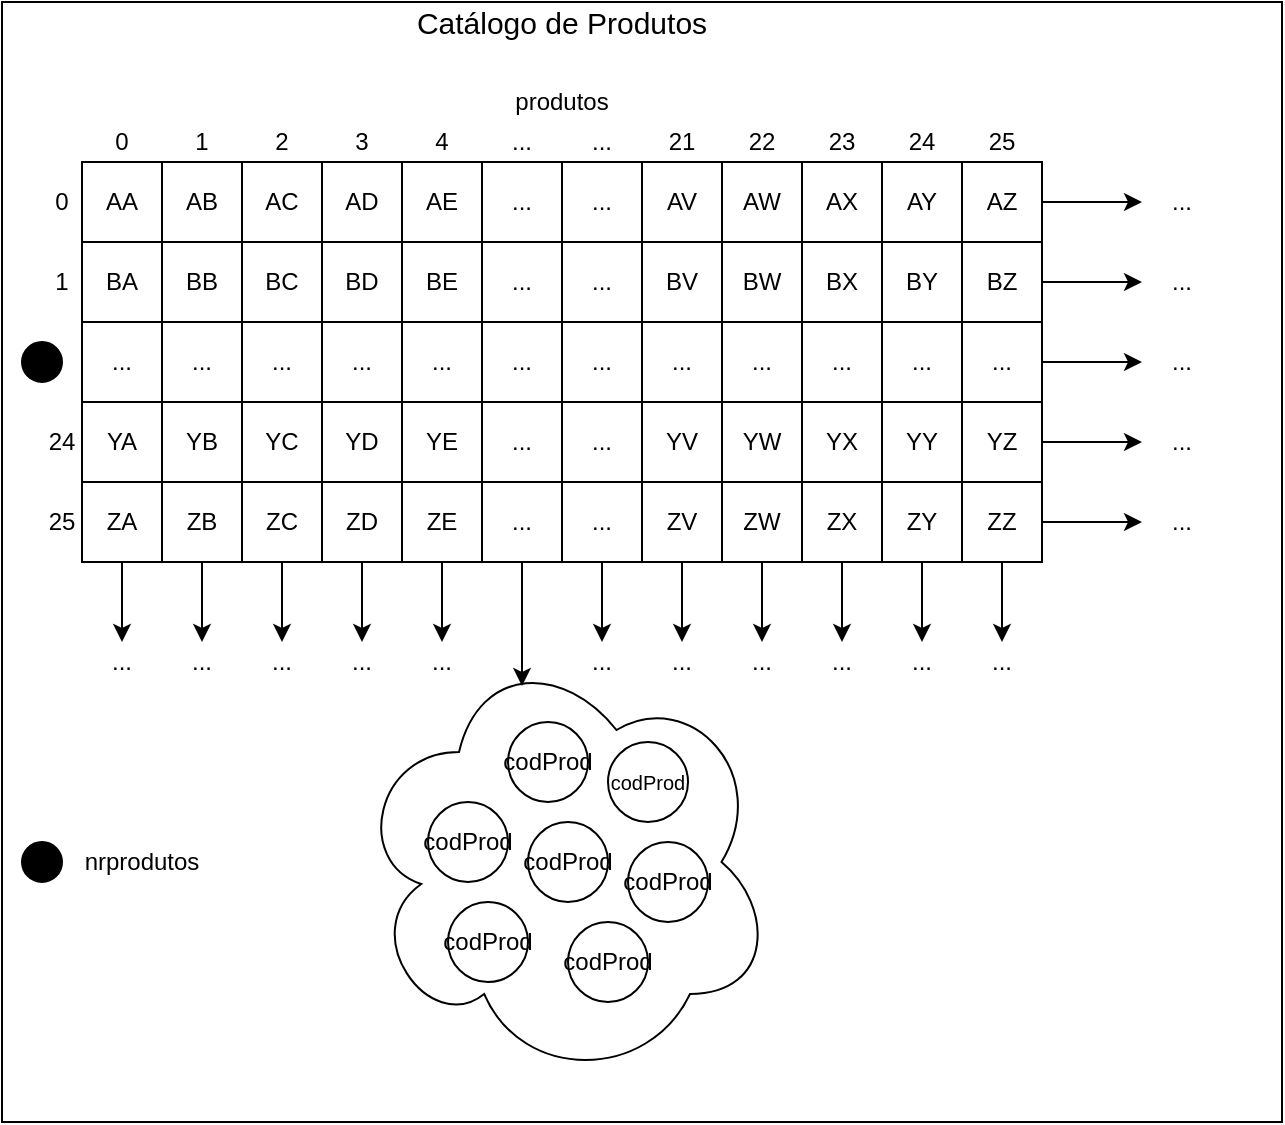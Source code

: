 <mxfile version="10.7.3" type="device"><diagram id="8GkzO-2iXQMkuJmufmp5" name="Page-1"><mxGraphModel dx="840" dy="447" grid="1" gridSize="10" guides="1" tooltips="1" connect="1" arrows="1" fold="1" page="1" pageScale="1" pageWidth="850" pageHeight="1100" math="0" shadow="0"><root><mxCell id="0"/><mxCell id="1" parent="0"/><mxCell id="2WYAGC3ekxAIEiTmy_mu-112" value="" style="rounded=0;whiteSpace=wrap;html=1;" parent="1" vertex="1"><mxGeometry x="80" y="40" width="640" height="560" as="geometry"/></mxCell><mxCell id="2WYAGC3ekxAIEiTmy_mu-1" value="AA" style="whiteSpace=wrap;html=1;aspect=fixed;" parent="1" vertex="1"><mxGeometry x="120" y="120" width="40" height="40" as="geometry"/></mxCell><mxCell id="2WYAGC3ekxAIEiTmy_mu-2" value="AB" style="whiteSpace=wrap;html=1;aspect=fixed;" parent="1" vertex="1"><mxGeometry x="160" y="120" width="40" height="40" as="geometry"/></mxCell><mxCell id="2WYAGC3ekxAIEiTmy_mu-4" value="AD" style="whiteSpace=wrap;html=1;aspect=fixed;" parent="1" vertex="1"><mxGeometry x="240" y="120" width="40" height="40" as="geometry"/></mxCell><mxCell id="2WYAGC3ekxAIEiTmy_mu-7" value="AE" style="whiteSpace=wrap;html=1;aspect=fixed;" parent="1" vertex="1"><mxGeometry x="280" y="120" width="40" height="40" as="geometry"/></mxCell><mxCell id="2WYAGC3ekxAIEiTmy_mu-8" value="..." style="whiteSpace=wrap;html=1;aspect=fixed;" parent="1" vertex="1"><mxGeometry x="320" y="120" width="40" height="40" as="geometry"/></mxCell><mxCell id="2WYAGC3ekxAIEiTmy_mu-10" value="AV" style="whiteSpace=wrap;html=1;aspect=fixed;" parent="1" vertex="1"><mxGeometry x="400" y="120" width="40" height="40" as="geometry"/></mxCell><mxCell id="2WYAGC3ekxAIEiTmy_mu-11" value="AW" style="whiteSpace=wrap;html=1;aspect=fixed;" parent="1" vertex="1"><mxGeometry x="440" y="120" width="40" height="40" as="geometry"/></mxCell><mxCell id="2WYAGC3ekxAIEiTmy_mu-12" value="AX" style="whiteSpace=wrap;html=1;aspect=fixed;" parent="1" vertex="1"><mxGeometry x="480" y="120" width="40" height="40" as="geometry"/></mxCell><mxCell id="2WYAGC3ekxAIEiTmy_mu-13" value="AY" style="whiteSpace=wrap;html=1;aspect=fixed;" parent="1" vertex="1"><mxGeometry x="520" y="120" width="40" height="40" as="geometry"/></mxCell><mxCell id="2WYAGC3ekxAIEiTmy_mu-14" value="AZ" style="whiteSpace=wrap;html=1;aspect=fixed;" parent="1" vertex="1"><mxGeometry x="560" y="120" width="40" height="40" as="geometry"/></mxCell><mxCell id="2WYAGC3ekxAIEiTmy_mu-16" value="produtos&lt;br&gt;" style="text;html=1;strokeColor=none;fillColor=none;align=center;verticalAlign=middle;whiteSpace=wrap;rounded=0;" parent="1" vertex="1"><mxGeometry x="340" y="80" width="40" height="20" as="geometry"/></mxCell><mxCell id="2WYAGC3ekxAIEiTmy_mu-43" value="..." style="whiteSpace=wrap;html=1;aspect=fixed;" parent="1" vertex="1"><mxGeometry x="360" y="120" width="40" height="40" as="geometry"/></mxCell><mxCell id="2WYAGC3ekxAIEiTmy_mu-44" value="AC" style="whiteSpace=wrap;html=1;aspect=fixed;" parent="1" vertex="1"><mxGeometry x="200" y="120" width="40" height="40" as="geometry"/></mxCell><mxCell id="2WYAGC3ekxAIEiTmy_mu-45" value="0" style="text;html=1;strokeColor=none;fillColor=none;align=center;verticalAlign=middle;whiteSpace=wrap;rounded=0;" parent="1" vertex="1"><mxGeometry x="120" y="100" width="40" height="20" as="geometry"/></mxCell><mxCell id="2WYAGC3ekxAIEiTmy_mu-47" value="1" style="text;html=1;strokeColor=none;fillColor=none;align=center;verticalAlign=middle;whiteSpace=wrap;rounded=0;" parent="1" vertex="1"><mxGeometry x="160" y="100" width="40" height="20" as="geometry"/></mxCell><mxCell id="2WYAGC3ekxAIEiTmy_mu-48" value="2" style="text;html=1;strokeColor=none;fillColor=none;align=center;verticalAlign=middle;whiteSpace=wrap;rounded=0;" parent="1" vertex="1"><mxGeometry x="200" y="100" width="40" height="20" as="geometry"/></mxCell><mxCell id="2WYAGC3ekxAIEiTmy_mu-49" value="3" style="text;html=1;strokeColor=none;fillColor=none;align=center;verticalAlign=middle;whiteSpace=wrap;rounded=0;" parent="1" vertex="1"><mxGeometry x="240" y="100" width="40" height="20" as="geometry"/></mxCell><mxCell id="2WYAGC3ekxAIEiTmy_mu-50" value="4" style="text;html=1;strokeColor=none;fillColor=none;align=center;verticalAlign=middle;whiteSpace=wrap;rounded=0;" parent="1" vertex="1"><mxGeometry x="280" y="100" width="40" height="20" as="geometry"/></mxCell><mxCell id="2WYAGC3ekxAIEiTmy_mu-51" value="...&lt;br&gt;" style="text;html=1;strokeColor=none;fillColor=none;align=center;verticalAlign=middle;whiteSpace=wrap;rounded=0;" parent="1" vertex="1"><mxGeometry x="320" y="100" width="40" height="20" as="geometry"/></mxCell><mxCell id="2WYAGC3ekxAIEiTmy_mu-52" value="...&lt;br&gt;" style="text;html=1;strokeColor=none;fillColor=none;align=center;verticalAlign=middle;whiteSpace=wrap;rounded=0;" parent="1" vertex="1"><mxGeometry x="360" y="100" width="40" height="20" as="geometry"/></mxCell><mxCell id="2WYAGC3ekxAIEiTmy_mu-53" value="21&lt;br&gt;" style="text;html=1;strokeColor=none;fillColor=none;align=center;verticalAlign=middle;whiteSpace=wrap;rounded=0;" parent="1" vertex="1"><mxGeometry x="400" y="100" width="40" height="20" as="geometry"/></mxCell><mxCell id="2WYAGC3ekxAIEiTmy_mu-54" value="22" style="text;html=1;strokeColor=none;fillColor=none;align=center;verticalAlign=middle;whiteSpace=wrap;rounded=0;" parent="1" vertex="1"><mxGeometry x="440" y="100" width="40" height="20" as="geometry"/></mxCell><mxCell id="2WYAGC3ekxAIEiTmy_mu-55" value="23" style="text;html=1;strokeColor=none;fillColor=none;align=center;verticalAlign=middle;whiteSpace=wrap;rounded=0;" parent="1" vertex="1"><mxGeometry x="480" y="100" width="40" height="20" as="geometry"/></mxCell><mxCell id="2WYAGC3ekxAIEiTmy_mu-56" value="24" style="text;html=1;strokeColor=none;fillColor=none;align=center;verticalAlign=middle;whiteSpace=wrap;rounded=0;" parent="1" vertex="1"><mxGeometry x="520" y="100" width="40" height="20" as="geometry"/></mxCell><mxCell id="2WYAGC3ekxAIEiTmy_mu-57" value="25" style="text;html=1;strokeColor=none;fillColor=none;align=center;verticalAlign=middle;whiteSpace=wrap;rounded=0;" parent="1" vertex="1"><mxGeometry x="560" y="100" width="40" height="20" as="geometry"/></mxCell><mxCell id="2WYAGC3ekxAIEiTmy_mu-113" value="&lt;font style=&quot;font-size: 15px&quot;&gt;Catálogo de Produtos&lt;/font&gt;" style="text;html=1;strokeColor=none;fillColor=none;align=center;verticalAlign=middle;whiteSpace=wrap;rounded=0;" parent="1" vertex="1"><mxGeometry x="275" y="40" width="170" height="20" as="geometry"/></mxCell><mxCell id="oajo3EewrHqtLTFTCP4h-1" value="" style="endArrow=classic;html=1;exitX=0.5;exitY=1;exitDx=0;exitDy=0;entryX=0.4;entryY=0.1;entryDx=0;entryDy=0;entryPerimeter=0;" parent="1" edge="1" target="KTZOIgyXIGKx8d1WH_tB-1"><mxGeometry width="50" height="50" relative="1" as="geometry"><mxPoint x="340" y="320" as="sourcePoint"/><mxPoint x="340" y="360" as="targetPoint"/></mxGeometry></mxCell><mxCell id="oajo3EewrHqtLTFTCP4h-2" value="" style="endArrow=classic;html=1;exitX=0.5;exitY=1;exitDx=0;exitDy=0;" parent="1" edge="1"><mxGeometry width="50" height="50" relative="1" as="geometry"><mxPoint x="540" y="320" as="sourcePoint"/><mxPoint x="540" y="360" as="targetPoint"/></mxGeometry></mxCell><mxCell id="oajo3EewrHqtLTFTCP4h-3" value="...&lt;br&gt;" style="text;html=1;strokeColor=none;fillColor=none;align=center;verticalAlign=middle;whiteSpace=wrap;rounded=0;" parent="1" vertex="1"><mxGeometry x="520" y="360" width="40" height="20" as="geometry"/></mxCell><mxCell id="oajo3EewrHqtLTFTCP4h-4" value="" style="endArrow=classic;html=1;exitX=0.5;exitY=1;exitDx=0;exitDy=0;" parent="1" edge="1"><mxGeometry width="50" height="50" relative="1" as="geometry"><mxPoint x="420" y="320" as="sourcePoint"/><mxPoint x="420" y="360" as="targetPoint"/></mxGeometry></mxCell><mxCell id="oajo3EewrHqtLTFTCP4h-5" value="...&lt;br&gt;" style="text;html=1;strokeColor=none;fillColor=none;align=center;verticalAlign=middle;whiteSpace=wrap;rounded=0;" parent="1" vertex="1"><mxGeometry x="400" y="360" width="40" height="20" as="geometry"/></mxCell><mxCell id="oajo3EewrHqtLTFTCP4h-6" value="" style="endArrow=classic;html=1;exitX=0.5;exitY=1;exitDx=0;exitDy=0;" parent="1" edge="1"><mxGeometry width="50" height="50" relative="1" as="geometry"><mxPoint x="460" y="320" as="sourcePoint"/><mxPoint x="460" y="360" as="targetPoint"/></mxGeometry></mxCell><mxCell id="oajo3EewrHqtLTFTCP4h-7" value="...&lt;br&gt;" style="text;html=1;strokeColor=none;fillColor=none;align=center;verticalAlign=middle;whiteSpace=wrap;rounded=0;" parent="1" vertex="1"><mxGeometry x="440" y="360" width="40" height="20" as="geometry"/></mxCell><mxCell id="oajo3EewrHqtLTFTCP4h-8" value="" style="endArrow=classic;html=1;exitX=0.5;exitY=1;exitDx=0;exitDy=0;" parent="1" edge="1"><mxGeometry width="50" height="50" relative="1" as="geometry"><mxPoint x="500" y="320" as="sourcePoint"/><mxPoint x="500" y="360" as="targetPoint"/></mxGeometry></mxCell><mxCell id="oajo3EewrHqtLTFTCP4h-9" value="...&lt;br&gt;" style="text;html=1;strokeColor=none;fillColor=none;align=center;verticalAlign=middle;whiteSpace=wrap;rounded=0;" parent="1" vertex="1"><mxGeometry x="480" y="360" width="40" height="20" as="geometry"/></mxCell><mxCell id="oajo3EewrHqtLTFTCP4h-10" value="" style="endArrow=classic;html=1;exitX=0.5;exitY=1;exitDx=0;exitDy=0;" parent="1" edge="1"><mxGeometry width="50" height="50" relative="1" as="geometry"><mxPoint x="580" y="320" as="sourcePoint"/><mxPoint x="580" y="360" as="targetPoint"/></mxGeometry></mxCell><mxCell id="oajo3EewrHqtLTFTCP4h-11" value="...&lt;br&gt;" style="text;html=1;strokeColor=none;fillColor=none;align=center;verticalAlign=middle;whiteSpace=wrap;rounded=0;" parent="1" vertex="1"><mxGeometry x="560" y="360" width="40" height="20" as="geometry"/></mxCell><mxCell id="oajo3EewrHqtLTFTCP4h-12" value="" style="endArrow=classic;html=1;exitX=0.5;exitY=1;exitDx=0;exitDy=0;" parent="1" edge="1"><mxGeometry width="50" height="50" relative="1" as="geometry"><mxPoint x="380" y="320" as="sourcePoint"/><mxPoint x="380" y="360" as="targetPoint"/></mxGeometry></mxCell><mxCell id="oajo3EewrHqtLTFTCP4h-13" value="...&lt;br&gt;" style="text;html=1;strokeColor=none;fillColor=none;align=center;verticalAlign=middle;whiteSpace=wrap;rounded=0;" parent="1" vertex="1"><mxGeometry x="360" y="360" width="40" height="20" as="geometry"/></mxCell><mxCell id="oajo3EewrHqtLTFTCP4h-14" value="" style="endArrow=classic;html=1;exitX=0.5;exitY=1;exitDx=0;exitDy=0;" parent="1" edge="1"><mxGeometry width="50" height="50" relative="1" as="geometry"><mxPoint x="300" y="320" as="sourcePoint"/><mxPoint x="300" y="360" as="targetPoint"/></mxGeometry></mxCell><mxCell id="oajo3EewrHqtLTFTCP4h-15" value="...&lt;br&gt;" style="text;html=1;strokeColor=none;fillColor=none;align=center;verticalAlign=middle;whiteSpace=wrap;rounded=0;" parent="1" vertex="1"><mxGeometry x="280" y="360" width="40" height="20" as="geometry"/></mxCell><mxCell id="oajo3EewrHqtLTFTCP4h-16" value="" style="endArrow=classic;html=1;exitX=0.5;exitY=1;exitDx=0;exitDy=0;" parent="1" edge="1"><mxGeometry width="50" height="50" relative="1" as="geometry"><mxPoint x="260" y="320" as="sourcePoint"/><mxPoint x="260" y="360" as="targetPoint"/></mxGeometry></mxCell><mxCell id="oajo3EewrHqtLTFTCP4h-17" value="...&lt;br&gt;" style="text;html=1;strokeColor=none;fillColor=none;align=center;verticalAlign=middle;whiteSpace=wrap;rounded=0;" parent="1" vertex="1"><mxGeometry x="240" y="360" width="40" height="20" as="geometry"/></mxCell><mxCell id="oajo3EewrHqtLTFTCP4h-18" value="" style="endArrow=classic;html=1;exitX=0.5;exitY=1;exitDx=0;exitDy=0;" parent="1" edge="1"><mxGeometry width="50" height="50" relative="1" as="geometry"><mxPoint x="220" y="320" as="sourcePoint"/><mxPoint x="220" y="360" as="targetPoint"/></mxGeometry></mxCell><mxCell id="oajo3EewrHqtLTFTCP4h-19" value="...&lt;br&gt;" style="text;html=1;strokeColor=none;fillColor=none;align=center;verticalAlign=middle;whiteSpace=wrap;rounded=0;" parent="1" vertex="1"><mxGeometry x="200" y="360" width="40" height="20" as="geometry"/></mxCell><mxCell id="oajo3EewrHqtLTFTCP4h-20" value="" style="endArrow=classic;html=1;exitX=0.5;exitY=1;exitDx=0;exitDy=0;" parent="1" edge="1"><mxGeometry width="50" height="50" relative="1" as="geometry"><mxPoint x="180" y="320" as="sourcePoint"/><mxPoint x="180" y="360" as="targetPoint"/></mxGeometry></mxCell><mxCell id="oajo3EewrHqtLTFTCP4h-21" value="...&lt;br&gt;" style="text;html=1;strokeColor=none;fillColor=none;align=center;verticalAlign=middle;whiteSpace=wrap;rounded=0;" parent="1" vertex="1"><mxGeometry x="160" y="360" width="40" height="20" as="geometry"/></mxCell><mxCell id="oajo3EewrHqtLTFTCP4h-22" value="" style="endArrow=classic;html=1;" parent="1" edge="1"><mxGeometry width="50" height="50" relative="1" as="geometry"><mxPoint x="140" y="320" as="sourcePoint"/><mxPoint x="140" y="360" as="targetPoint"/></mxGeometry></mxCell><mxCell id="oajo3EewrHqtLTFTCP4h-23" value="...&lt;br&gt;" style="text;html=1;strokeColor=none;fillColor=none;align=center;verticalAlign=middle;whiteSpace=wrap;rounded=0;" parent="1" vertex="1"><mxGeometry x="120" y="360" width="40" height="20" as="geometry"/></mxCell><mxCell id="oajo3EewrHqtLTFTCP4h-24" value="BA" style="whiteSpace=wrap;html=1;aspect=fixed;" parent="1" vertex="1"><mxGeometry x="120" y="160" width="40" height="40" as="geometry"/></mxCell><mxCell id="oajo3EewrHqtLTFTCP4h-25" value="BB" style="whiteSpace=wrap;html=1;aspect=fixed;" parent="1" vertex="1"><mxGeometry x="160" y="160" width="40" height="40" as="geometry"/></mxCell><mxCell id="oajo3EewrHqtLTFTCP4h-26" value="BD" style="whiteSpace=wrap;html=1;aspect=fixed;" parent="1" vertex="1"><mxGeometry x="240" y="160" width="40" height="40" as="geometry"/></mxCell><mxCell id="oajo3EewrHqtLTFTCP4h-27" value="BE" style="whiteSpace=wrap;html=1;aspect=fixed;" parent="1" vertex="1"><mxGeometry x="280" y="160" width="40" height="40" as="geometry"/></mxCell><mxCell id="oajo3EewrHqtLTFTCP4h-28" value="..." style="whiteSpace=wrap;html=1;aspect=fixed;" parent="1" vertex="1"><mxGeometry x="320" y="160" width="40" height="40" as="geometry"/></mxCell><mxCell id="oajo3EewrHqtLTFTCP4h-29" value="BV" style="whiteSpace=wrap;html=1;aspect=fixed;" parent="1" vertex="1"><mxGeometry x="400" y="160" width="40" height="40" as="geometry"/></mxCell><mxCell id="oajo3EewrHqtLTFTCP4h-30" value="BW" style="whiteSpace=wrap;html=1;aspect=fixed;" parent="1" vertex="1"><mxGeometry x="440" y="160" width="40" height="40" as="geometry"/></mxCell><mxCell id="oajo3EewrHqtLTFTCP4h-31" value="BX" style="whiteSpace=wrap;html=1;aspect=fixed;" parent="1" vertex="1"><mxGeometry x="480" y="160" width="40" height="40" as="geometry"/></mxCell><mxCell id="oajo3EewrHqtLTFTCP4h-32" value="BY" style="whiteSpace=wrap;html=1;aspect=fixed;" parent="1" vertex="1"><mxGeometry x="520" y="160" width="40" height="40" as="geometry"/></mxCell><mxCell id="oajo3EewrHqtLTFTCP4h-33" value="BZ" style="whiteSpace=wrap;html=1;aspect=fixed;" parent="1" vertex="1"><mxGeometry x="560" y="160" width="40" height="40" as="geometry"/></mxCell><mxCell id="oajo3EewrHqtLTFTCP4h-34" value="..." style="whiteSpace=wrap;html=1;aspect=fixed;" parent="1" vertex="1"><mxGeometry x="360" y="160" width="40" height="40" as="geometry"/></mxCell><mxCell id="oajo3EewrHqtLTFTCP4h-35" value="BC" style="whiteSpace=wrap;html=1;aspect=fixed;" parent="1" vertex="1"><mxGeometry x="200" y="160" width="40" height="40" as="geometry"/></mxCell><mxCell id="oajo3EewrHqtLTFTCP4h-36" value="YA" style="whiteSpace=wrap;html=1;aspect=fixed;" parent="1" vertex="1"><mxGeometry x="120" y="240" width="40" height="40" as="geometry"/></mxCell><mxCell id="oajo3EewrHqtLTFTCP4h-37" value="YB" style="whiteSpace=wrap;html=1;aspect=fixed;" parent="1" vertex="1"><mxGeometry x="160" y="240" width="40" height="40" as="geometry"/></mxCell><mxCell id="oajo3EewrHqtLTFTCP4h-38" value="YD" style="whiteSpace=wrap;html=1;aspect=fixed;" parent="1" vertex="1"><mxGeometry x="240" y="240" width="40" height="40" as="geometry"/></mxCell><mxCell id="oajo3EewrHqtLTFTCP4h-39" value="YE" style="whiteSpace=wrap;html=1;aspect=fixed;" parent="1" vertex="1"><mxGeometry x="280" y="240" width="40" height="40" as="geometry"/></mxCell><mxCell id="oajo3EewrHqtLTFTCP4h-40" value="..." style="whiteSpace=wrap;html=1;aspect=fixed;" parent="1" vertex="1"><mxGeometry x="320" y="240" width="40" height="40" as="geometry"/></mxCell><mxCell id="oajo3EewrHqtLTFTCP4h-41" value="YV" style="whiteSpace=wrap;html=1;aspect=fixed;" parent="1" vertex="1"><mxGeometry x="400" y="240" width="40" height="40" as="geometry"/></mxCell><mxCell id="oajo3EewrHqtLTFTCP4h-42" value="YW" style="whiteSpace=wrap;html=1;aspect=fixed;" parent="1" vertex="1"><mxGeometry x="440" y="240" width="40" height="40" as="geometry"/></mxCell><mxCell id="oajo3EewrHqtLTFTCP4h-43" value="YX" style="whiteSpace=wrap;html=1;aspect=fixed;" parent="1" vertex="1"><mxGeometry x="480" y="240" width="40" height="40" as="geometry"/></mxCell><mxCell id="oajo3EewrHqtLTFTCP4h-44" value="YY" style="whiteSpace=wrap;html=1;aspect=fixed;" parent="1" vertex="1"><mxGeometry x="520" y="240" width="40" height="40" as="geometry"/></mxCell><mxCell id="oajo3EewrHqtLTFTCP4h-45" value="YZ" style="whiteSpace=wrap;html=1;aspect=fixed;" parent="1" vertex="1"><mxGeometry x="560" y="240" width="40" height="40" as="geometry"/></mxCell><mxCell id="oajo3EewrHqtLTFTCP4h-46" value="..." style="whiteSpace=wrap;html=1;aspect=fixed;" parent="1" vertex="1"><mxGeometry x="360" y="240" width="40" height="40" as="geometry"/></mxCell><mxCell id="oajo3EewrHqtLTFTCP4h-47" value="YC" style="whiteSpace=wrap;html=1;aspect=fixed;" parent="1" vertex="1"><mxGeometry x="200" y="240" width="40" height="40" as="geometry"/></mxCell><mxCell id="oajo3EewrHqtLTFTCP4h-48" value="ZA" style="whiteSpace=wrap;html=1;aspect=fixed;" parent="1" vertex="1"><mxGeometry x="120" y="280" width="40" height="40" as="geometry"/></mxCell><mxCell id="oajo3EewrHqtLTFTCP4h-49" value="ZB" style="whiteSpace=wrap;html=1;aspect=fixed;" parent="1" vertex="1"><mxGeometry x="160" y="280" width="40" height="40" as="geometry"/></mxCell><mxCell id="oajo3EewrHqtLTFTCP4h-50" value="ZD" style="whiteSpace=wrap;html=1;aspect=fixed;" parent="1" vertex="1"><mxGeometry x="240" y="280" width="40" height="40" as="geometry"/></mxCell><mxCell id="oajo3EewrHqtLTFTCP4h-51" value="ZE" style="whiteSpace=wrap;html=1;aspect=fixed;" parent="1" vertex="1"><mxGeometry x="280" y="280" width="40" height="40" as="geometry"/></mxCell><mxCell id="oajo3EewrHqtLTFTCP4h-52" value="..." style="whiteSpace=wrap;html=1;aspect=fixed;" parent="1" vertex="1"><mxGeometry x="320" y="280" width="40" height="40" as="geometry"/></mxCell><mxCell id="oajo3EewrHqtLTFTCP4h-53" value="ZV" style="whiteSpace=wrap;html=1;aspect=fixed;" parent="1" vertex="1"><mxGeometry x="400" y="280" width="40" height="40" as="geometry"/></mxCell><mxCell id="oajo3EewrHqtLTFTCP4h-54" value="ZW" style="whiteSpace=wrap;html=1;aspect=fixed;" parent="1" vertex="1"><mxGeometry x="440" y="280" width="40" height="40" as="geometry"/></mxCell><mxCell id="oajo3EewrHqtLTFTCP4h-55" value="ZX" style="whiteSpace=wrap;html=1;aspect=fixed;" parent="1" vertex="1"><mxGeometry x="480" y="280" width="40" height="40" as="geometry"/></mxCell><mxCell id="oajo3EewrHqtLTFTCP4h-56" value="ZY" style="whiteSpace=wrap;html=1;aspect=fixed;" parent="1" vertex="1"><mxGeometry x="520" y="280" width="40" height="40" as="geometry"/></mxCell><mxCell id="oajo3EewrHqtLTFTCP4h-57" value="ZZ" style="whiteSpace=wrap;html=1;aspect=fixed;" parent="1" vertex="1"><mxGeometry x="560" y="280" width="40" height="40" as="geometry"/></mxCell><mxCell id="oajo3EewrHqtLTFTCP4h-58" value="..." style="whiteSpace=wrap;html=1;aspect=fixed;" parent="1" vertex="1"><mxGeometry x="360" y="280" width="40" height="40" as="geometry"/></mxCell><mxCell id="oajo3EewrHqtLTFTCP4h-59" value="ZC" style="whiteSpace=wrap;html=1;aspect=fixed;" parent="1" vertex="1"><mxGeometry x="200" y="280" width="40" height="40" as="geometry"/></mxCell><mxCell id="oajo3EewrHqtLTFTCP4h-60" value="..." style="whiteSpace=wrap;html=1;aspect=fixed;" parent="1" vertex="1"><mxGeometry x="120" y="200" width="40" height="40" as="geometry"/></mxCell><mxCell id="oajo3EewrHqtLTFTCP4h-61" value="..." style="whiteSpace=wrap;html=1;aspect=fixed;" parent="1" vertex="1"><mxGeometry x="160" y="200" width="40" height="40" as="geometry"/></mxCell><mxCell id="oajo3EewrHqtLTFTCP4h-62" value="..." style="whiteSpace=wrap;html=1;aspect=fixed;" parent="1" vertex="1"><mxGeometry x="240" y="200" width="40" height="40" as="geometry"/></mxCell><mxCell id="oajo3EewrHqtLTFTCP4h-63" value="..." style="whiteSpace=wrap;html=1;aspect=fixed;" parent="1" vertex="1"><mxGeometry x="280" y="200" width="40" height="40" as="geometry"/></mxCell><mxCell id="oajo3EewrHqtLTFTCP4h-64" value="..." style="whiteSpace=wrap;html=1;aspect=fixed;" parent="1" vertex="1"><mxGeometry x="320" y="200" width="40" height="40" as="geometry"/></mxCell><mxCell id="oajo3EewrHqtLTFTCP4h-65" value="..." style="whiteSpace=wrap;html=1;aspect=fixed;" parent="1" vertex="1"><mxGeometry x="400" y="200" width="40" height="40" as="geometry"/></mxCell><mxCell id="oajo3EewrHqtLTFTCP4h-66" value="..." style="whiteSpace=wrap;html=1;aspect=fixed;" parent="1" vertex="1"><mxGeometry x="440" y="200" width="40" height="40" as="geometry"/></mxCell><mxCell id="oajo3EewrHqtLTFTCP4h-67" value="..." style="whiteSpace=wrap;html=1;aspect=fixed;" parent="1" vertex="1"><mxGeometry x="480" y="200" width="40" height="40" as="geometry"/></mxCell><mxCell id="oajo3EewrHqtLTFTCP4h-68" value="..." style="whiteSpace=wrap;html=1;aspect=fixed;" parent="1" vertex="1"><mxGeometry x="520" y="200" width="40" height="40" as="geometry"/></mxCell><mxCell id="oajo3EewrHqtLTFTCP4h-69" value="..." style="whiteSpace=wrap;html=1;aspect=fixed;" parent="1" vertex="1"><mxGeometry x="560" y="200" width="40" height="40" as="geometry"/></mxCell><mxCell id="oajo3EewrHqtLTFTCP4h-70" value="..." style="whiteSpace=wrap;html=1;aspect=fixed;" parent="1" vertex="1"><mxGeometry x="360" y="200" width="40" height="40" as="geometry"/></mxCell><mxCell id="oajo3EewrHqtLTFTCP4h-71" value="..." style="whiteSpace=wrap;html=1;aspect=fixed;" parent="1" vertex="1"><mxGeometry x="200" y="200" width="40" height="40" as="geometry"/></mxCell><mxCell id="oajo3EewrHqtLTFTCP4h-72" value="0" style="text;html=1;strokeColor=none;fillColor=none;align=center;verticalAlign=middle;whiteSpace=wrap;rounded=0;" parent="1" vertex="1"><mxGeometry x="90" y="130" width="40" height="20" as="geometry"/></mxCell><mxCell id="oajo3EewrHqtLTFTCP4h-73" value="1" style="text;html=1;strokeColor=none;fillColor=none;align=center;verticalAlign=middle;whiteSpace=wrap;rounded=0;" parent="1" vertex="1"><mxGeometry x="90" y="170" width="40" height="20" as="geometry"/></mxCell><mxCell id="oajo3EewrHqtLTFTCP4h-76" value="24" style="text;html=1;strokeColor=none;fillColor=none;align=center;verticalAlign=middle;whiteSpace=wrap;rounded=0;" parent="1" vertex="1"><mxGeometry x="90" y="250" width="40" height="20" as="geometry"/></mxCell><mxCell id="oajo3EewrHqtLTFTCP4h-79" value="25" style="text;html=1;strokeColor=none;fillColor=none;align=center;verticalAlign=middle;whiteSpace=wrap;rounded=0;" parent="1" vertex="1"><mxGeometry x="90" y="290" width="40" height="20" as="geometry"/></mxCell><mxCell id="oajo3EewrHqtLTFTCP4h-106" value="...&lt;br&gt;" style="text;html=1;strokeColor=none;fillColor=none;align=center;verticalAlign=middle;whiteSpace=wrap;rounded=0;" parent="1" vertex="1"><mxGeometry x="650" y="290" width="40" height="20" as="geometry"/></mxCell><mxCell id="oajo3EewrHqtLTFTCP4h-107" value="" style="endArrow=classic;html=1;exitX=1;exitY=0.5;exitDx=0;exitDy=0;entryX=0;entryY=0.5;entryDx=0;entryDy=0;" parent="1" source="oajo3EewrHqtLTFTCP4h-57" target="oajo3EewrHqtLTFTCP4h-106" edge="1"><mxGeometry width="50" height="50" relative="1" as="geometry"><mxPoint x="590" y="330" as="sourcePoint"/><mxPoint x="590" y="370" as="targetPoint"/></mxGeometry></mxCell><mxCell id="oajo3EewrHqtLTFTCP4h-108" value="...&lt;br&gt;" style="text;html=1;strokeColor=none;fillColor=none;align=center;verticalAlign=middle;whiteSpace=wrap;rounded=0;" parent="1" vertex="1"><mxGeometry x="650" y="250" width="40" height="20" as="geometry"/></mxCell><mxCell id="oajo3EewrHqtLTFTCP4h-109" value="" style="endArrow=classic;html=1;exitX=1;exitY=0.5;exitDx=0;exitDy=0;entryX=0;entryY=0.5;entryDx=0;entryDy=0;" parent="1" target="oajo3EewrHqtLTFTCP4h-108" edge="1"><mxGeometry width="50" height="50" relative="1" as="geometry"><mxPoint x="600" y="260" as="sourcePoint"/><mxPoint x="590" y="330" as="targetPoint"/></mxGeometry></mxCell><mxCell id="oajo3EewrHqtLTFTCP4h-110" value="...&lt;br&gt;" style="text;html=1;strokeColor=none;fillColor=none;align=center;verticalAlign=middle;whiteSpace=wrap;rounded=0;" parent="1" vertex="1"><mxGeometry x="650" y="210" width="40" height="20" as="geometry"/></mxCell><mxCell id="oajo3EewrHqtLTFTCP4h-111" value="" style="endArrow=classic;html=1;exitX=1;exitY=0.5;exitDx=0;exitDy=0;entryX=0;entryY=0.5;entryDx=0;entryDy=0;" parent="1" target="oajo3EewrHqtLTFTCP4h-110" edge="1"><mxGeometry width="50" height="50" relative="1" as="geometry"><mxPoint x="600" y="220" as="sourcePoint"/><mxPoint x="590" y="290" as="targetPoint"/></mxGeometry></mxCell><mxCell id="oajo3EewrHqtLTFTCP4h-112" value="...&lt;br&gt;" style="text;html=1;strokeColor=none;fillColor=none;align=center;verticalAlign=middle;whiteSpace=wrap;rounded=0;" parent="1" vertex="1"><mxGeometry x="650" y="170" width="40" height="20" as="geometry"/></mxCell><mxCell id="oajo3EewrHqtLTFTCP4h-113" value="" style="endArrow=classic;html=1;exitX=1;exitY=0.5;exitDx=0;exitDy=0;entryX=0;entryY=0.5;entryDx=0;entryDy=0;" parent="1" target="oajo3EewrHqtLTFTCP4h-112" edge="1"><mxGeometry width="50" height="50" relative="1" as="geometry"><mxPoint x="600" y="180" as="sourcePoint"/><mxPoint x="590" y="250" as="targetPoint"/></mxGeometry></mxCell><mxCell id="oajo3EewrHqtLTFTCP4h-114" value="...&lt;br&gt;" style="text;html=1;strokeColor=none;fillColor=none;align=center;verticalAlign=middle;whiteSpace=wrap;rounded=0;" parent="1" vertex="1"><mxGeometry x="650" y="130" width="40" height="20" as="geometry"/></mxCell><mxCell id="oajo3EewrHqtLTFTCP4h-115" value="" style="endArrow=classic;html=1;exitX=1;exitY=0.5;exitDx=0;exitDy=0;entryX=0;entryY=0.5;entryDx=0;entryDy=0;" parent="1" target="oajo3EewrHqtLTFTCP4h-114" edge="1"><mxGeometry width="50" height="50" relative="1" as="geometry"><mxPoint x="600" y="140" as="sourcePoint"/><mxPoint x="590" y="210" as="targetPoint"/></mxGeometry></mxCell><mxCell id="KTZOIgyXIGKx8d1WH_tB-1" value="" style="ellipse;shape=cloud;whiteSpace=wrap;html=1;fillColor=none;" vertex="1" parent="1"><mxGeometry x="256" y="360" width="210" height="220" as="geometry"/></mxCell><mxCell id="2WYAGC3ekxAIEiTmy_mu-15" value="&lt;font style=&quot;font-size: 10px&quot;&gt;codProd&lt;/font&gt;&lt;br&gt;" style="ellipse;whiteSpace=wrap;html=1;aspect=fixed;" parent="1" vertex="1"><mxGeometry x="383" y="410" width="40" height="40" as="geometry"/></mxCell><mxCell id="2WYAGC3ekxAIEiTmy_mu-18" value="&lt;span&gt;codProd&lt;/span&gt;&lt;br&gt;" style="ellipse;whiteSpace=wrap;html=1;aspect=fixed;" parent="1" vertex="1"><mxGeometry x="343" y="450" width="40" height="40" as="geometry"/></mxCell><mxCell id="2WYAGC3ekxAIEiTmy_mu-19" value="&lt;span&gt;codProd&lt;/span&gt;&lt;br&gt;" style="ellipse;whiteSpace=wrap;html=1;aspect=fixed;" parent="1" vertex="1"><mxGeometry x="363" y="500" width="40" height="40" as="geometry"/></mxCell><mxCell id="2WYAGC3ekxAIEiTmy_mu-20" value="&lt;span&gt;codProd&lt;/span&gt;&lt;br&gt;" style="ellipse;whiteSpace=wrap;html=1;aspect=fixed;" parent="1" vertex="1"><mxGeometry x="333" y="400" width="40" height="40" as="geometry"/></mxCell><mxCell id="2WYAGC3ekxAIEiTmy_mu-21" value="&lt;span&gt;codProd&lt;/span&gt;&lt;br&gt;" style="ellipse;whiteSpace=wrap;html=1;aspect=fixed;" parent="1" vertex="1"><mxGeometry x="303" y="490" width="40" height="40" as="geometry"/></mxCell><mxCell id="2WYAGC3ekxAIEiTmy_mu-22" value="&lt;span&gt;codProd&lt;/span&gt;&lt;br&gt;" style="ellipse;whiteSpace=wrap;html=1;aspect=fixed;" parent="1" vertex="1"><mxGeometry x="393" y="460" width="40" height="40" as="geometry"/></mxCell><mxCell id="2WYAGC3ekxAIEiTmy_mu-23" value="&lt;span&gt;codProd&lt;/span&gt;&lt;br&gt;" style="ellipse;whiteSpace=wrap;html=1;aspect=fixed;" parent="1" vertex="1"><mxGeometry x="293" y="440" width="40" height="40" as="geometry"/></mxCell><mxCell id="KTZOIgyXIGKx8d1WH_tB-3" value="v" style="ellipse;whiteSpace=wrap;html=1;aspect=fixed;fillColor=#000000;" vertex="1" parent="1"><mxGeometry x="90" y="210" width="20" height="20" as="geometry"/></mxCell><mxCell id="KTZOIgyXIGKx8d1WH_tB-5" value="v" style="ellipse;whiteSpace=wrap;html=1;aspect=fixed;fillColor=#000000;" vertex="1" parent="1"><mxGeometry x="90" y="460" width="20" height="20" as="geometry"/></mxCell><mxCell id="KTZOIgyXIGKx8d1WH_tB-6" value="nrprodutos&lt;br&gt;" style="text;html=1;strokeColor=none;fillColor=none;align=center;verticalAlign=middle;whiteSpace=wrap;rounded=0;" vertex="1" parent="1"><mxGeometry x="130" y="460" width="40" height="20" as="geometry"/></mxCell></root></mxGraphModel></diagram></mxfile>